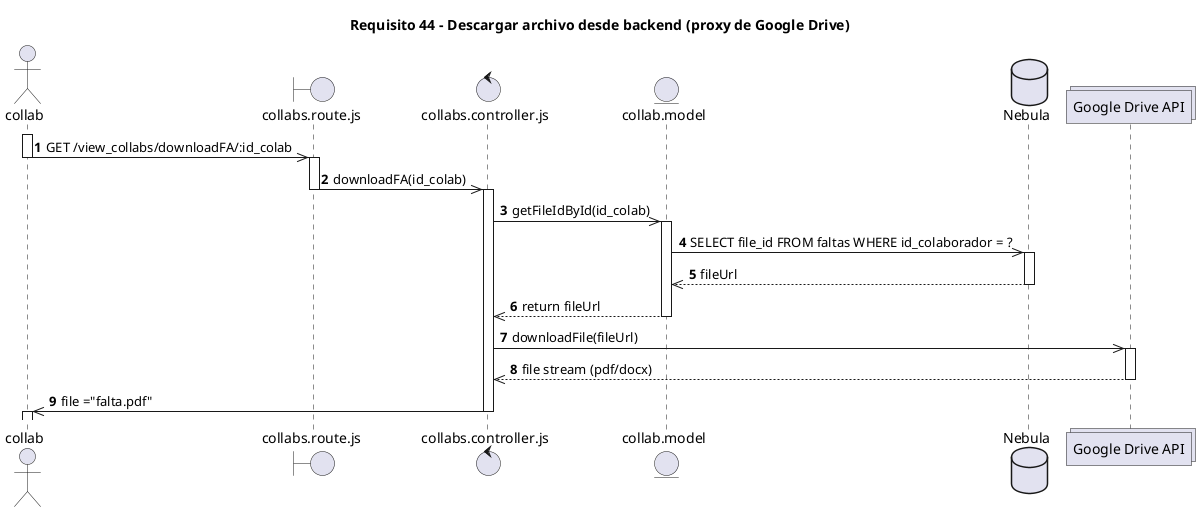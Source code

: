 @startuml Req_44_Download_Backend
title Requisito 44 - Descargar archivo desde backend (proxy de Google Drive)
autonumber

actor collab
boundary collabs.route.js as collabRoute
control collabs.controller.js as collabsController
entity collab.model as collabModel
database Nebula as nebula
collections "Google Drive API" as Google

activate collab
collab ->> collabRoute : GET /view_collabs/downloadFA/:id_colab
deactivate collab

activate collabRoute
collabRoute ->> collabsController : downloadFA(id_colab)
deactivate collabRoute

activate collabsController
collabsController ->> collabModel : getFileIdById(id_colab)

activate collabModel
collabModel ->> nebula : SELECT file_id FROM faltas WHERE id_colaborador = ?

activate nebula
nebula -->> collabModel : fileUrl
deactivate nebula

collabModel -->> collabsController : return fileUrl
deactivate collabModel

collabsController ->> Google : downloadFile(fileUrl)

activate Google
Google -->> collabsController : file stream (pdf/docx)
deactivate Google

collabsController ->> collab : file ="falta.pdf"
deactivate collabsController
activate collab
@enduml
